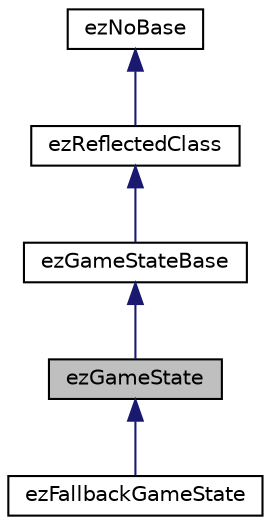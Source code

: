 digraph "ezGameState"
{
 // LATEX_PDF_SIZE
  edge [fontname="Helvetica",fontsize="10",labelfontname="Helvetica",labelfontsize="10"];
  node [fontname="Helvetica",fontsize="10",shape=record];
  Node1 [label="ezGameState",height=0.2,width=0.4,color="black", fillcolor="grey75", style="filled", fontcolor="black",tooltip="ezGameState is the base class to build custom game logic upon. It works closely together with ezGameA..."];
  Node2 -> Node1 [dir="back",color="midnightblue",fontsize="10",style="solid",fontname="Helvetica"];
  Node2 [label="ezGameStateBase",height=0.2,width=0.4,color="black", fillcolor="white", style="filled",URL="$d8/d02/classez_game_state_base.htm",tooltip="ezGameState is the base class to build custom game logic upon. It works closely together with ezGameA..."];
  Node3 -> Node2 [dir="back",color="midnightblue",fontsize="10",style="solid",fontname="Helvetica"];
  Node3 [label="ezReflectedClass",height=0.2,width=0.4,color="black", fillcolor="white", style="filled",URL="$db/d45/classez_reflected_class.htm",tooltip="All classes that should be dynamically reflectable, need to be derived from this base class."];
  Node4 -> Node3 [dir="back",color="midnightblue",fontsize="10",style="solid",fontname="Helvetica"];
  Node4 [label="ezNoBase",height=0.2,width=0.4,color="black", fillcolor="white", style="filled",URL="$d4/d02/classez_no_base.htm",tooltip="Dummy type to pass to templates and macros that expect a base type for a class that has no base."];
  Node1 -> Node5 [dir="back",color="midnightblue",fontsize="10",style="solid",fontname="Helvetica"];
  Node5 [label="ezFallbackGameState",height=0.2,width=0.4,color="black", fillcolor="white", style="filled",URL="$de/d6f/classez_fallback_game_state.htm",tooltip="ezFallbackGameState is an ezGameState that can handle existing worlds when no other game state is ava..."];
}
